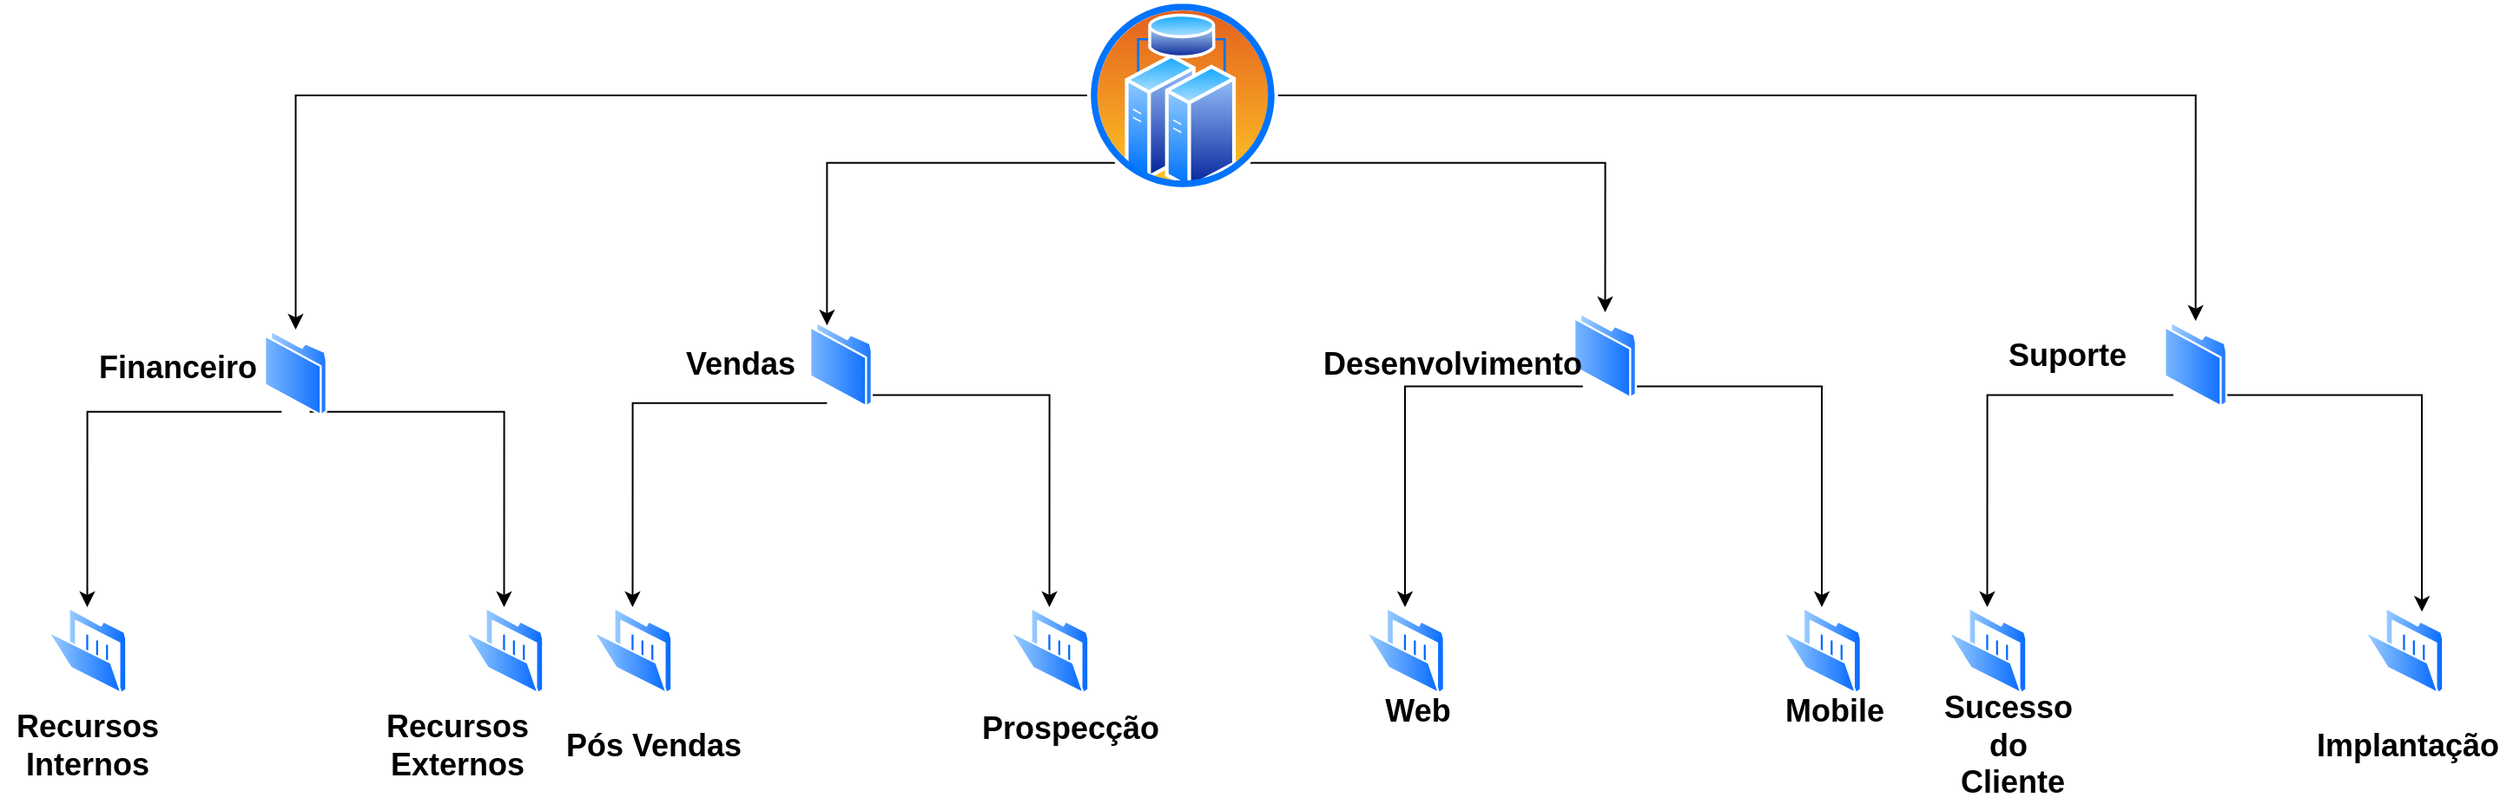 <mxfile version="20.5.3" type="github">
  <diagram id="prtHgNgQTEPvFCAcTncT" name="Page-1">
    <mxGraphModel dx="1752" dy="900" grid="1" gridSize="10" guides="1" tooltips="1" connect="1" arrows="1" fold="1" page="1" pageScale="1" pageWidth="827" pageHeight="1169" math="0" shadow="0">
      <root>
        <mxCell id="0" />
        <mxCell id="1" parent="0" />
        <mxCell id="AxCdasjYxFshphXnv48H-15" style="edgeStyle=orthogonalEdgeStyle;rounded=0;orthogonalLoop=1;jettySize=auto;html=1;exitX=0;exitY=0.5;exitDx=0;exitDy=0;" edge="1" parent="1" source="AxCdasjYxFshphXnv48H-3" target="AxCdasjYxFshphXnv48H-7">
          <mxGeometry relative="1" as="geometry" />
        </mxCell>
        <mxCell id="AxCdasjYxFshphXnv48H-16" style="edgeStyle=orthogonalEdgeStyle;rounded=0;orthogonalLoop=1;jettySize=auto;html=1;exitX=0;exitY=1;exitDx=0;exitDy=0;entryX=0.25;entryY=0;entryDx=0;entryDy=0;" edge="1" parent="1" source="AxCdasjYxFshphXnv48H-3" target="AxCdasjYxFshphXnv48H-10">
          <mxGeometry relative="1" as="geometry" />
        </mxCell>
        <mxCell id="AxCdasjYxFshphXnv48H-21" style="edgeStyle=orthogonalEdgeStyle;rounded=0;orthogonalLoop=1;jettySize=auto;html=1;exitX=1;exitY=1;exitDx=0;exitDy=0;entryX=0.5;entryY=0;entryDx=0;entryDy=0;" edge="1" parent="1" source="AxCdasjYxFshphXnv48H-3" target="AxCdasjYxFshphXnv48H-12">
          <mxGeometry relative="1" as="geometry" />
        </mxCell>
        <mxCell id="AxCdasjYxFshphXnv48H-22" style="edgeStyle=orthogonalEdgeStyle;rounded=0;orthogonalLoop=1;jettySize=auto;html=1;exitX=1;exitY=0.5;exitDx=0;exitDy=0;entryX=0.5;entryY=0;entryDx=0;entryDy=0;" edge="1" parent="1" source="AxCdasjYxFshphXnv48H-3" target="AxCdasjYxFshphXnv48H-13">
          <mxGeometry relative="1" as="geometry" />
        </mxCell>
        <mxCell id="AxCdasjYxFshphXnv48H-3" value="" style="aspect=fixed;perimeter=ellipsePerimeter;html=1;align=center;shadow=0;dashed=0;spacingTop=3;image;image=img/lib/active_directory/cluster_server.svg;" vertex="1" parent="1">
          <mxGeometry x="1140" y="210" width="110" height="110" as="geometry" />
        </mxCell>
        <mxCell id="AxCdasjYxFshphXnv48H-41" style="edgeStyle=orthogonalEdgeStyle;rounded=0;orthogonalLoop=1;jettySize=auto;html=1;exitX=0.25;exitY=1;exitDx=0;exitDy=0;entryX=0.5;entryY=0;entryDx=0;entryDy=0;fontSize=18;" edge="1" parent="1" source="AxCdasjYxFshphXnv48H-7" target="AxCdasjYxFshphXnv48H-32">
          <mxGeometry relative="1" as="geometry" />
        </mxCell>
        <mxCell id="AxCdasjYxFshphXnv48H-42" style="edgeStyle=orthogonalEdgeStyle;rounded=0;orthogonalLoop=1;jettySize=auto;html=1;exitX=0.75;exitY=1;exitDx=0;exitDy=0;entryX=0.5;entryY=0;entryDx=0;entryDy=0;fontSize=18;" edge="1" parent="1" source="AxCdasjYxFshphXnv48H-7" target="AxCdasjYxFshphXnv48H-33">
          <mxGeometry relative="1" as="geometry" />
        </mxCell>
        <mxCell id="AxCdasjYxFshphXnv48H-7" value="" style="aspect=fixed;perimeter=ellipsePerimeter;html=1;align=center;shadow=0;dashed=0;spacingTop=3;image;image=img/lib/active_directory/folder.svg;" vertex="1" parent="1">
          <mxGeometry x="666" y="400" width="36.5" height="50" as="geometry" />
        </mxCell>
        <mxCell id="AxCdasjYxFshphXnv48H-43" style="edgeStyle=orthogonalEdgeStyle;rounded=0;orthogonalLoop=1;jettySize=auto;html=1;exitX=0.25;exitY=1;exitDx=0;exitDy=0;entryX=0.5;entryY=0;entryDx=0;entryDy=0;fontSize=18;" edge="1" parent="1" source="AxCdasjYxFshphXnv48H-10" target="AxCdasjYxFshphXnv48H-35">
          <mxGeometry relative="1" as="geometry" />
        </mxCell>
        <mxCell id="AxCdasjYxFshphXnv48H-44" style="edgeStyle=orthogonalEdgeStyle;rounded=0;orthogonalLoop=1;jettySize=auto;html=1;exitX=1;exitY=1;exitDx=0;exitDy=0;entryX=0.5;entryY=0;entryDx=0;entryDy=0;fontSize=18;" edge="1" parent="1" source="AxCdasjYxFshphXnv48H-10" target="AxCdasjYxFshphXnv48H-36">
          <mxGeometry relative="1" as="geometry" />
        </mxCell>
        <mxCell id="AxCdasjYxFshphXnv48H-10" value="" style="aspect=fixed;perimeter=ellipsePerimeter;html=1;align=center;shadow=0;dashed=0;spacingTop=3;image;image=img/lib/active_directory/folder.svg;" vertex="1" parent="1">
          <mxGeometry x="980" y="395" width="36.5" height="50" as="geometry" />
        </mxCell>
        <mxCell id="AxCdasjYxFshphXnv48H-45" style="edgeStyle=orthogonalEdgeStyle;rounded=0;orthogonalLoop=1;jettySize=auto;html=1;exitX=0;exitY=1;exitDx=0;exitDy=0;entryX=0.5;entryY=0;entryDx=0;entryDy=0;fontSize=18;" edge="1" parent="1" source="AxCdasjYxFshphXnv48H-12" target="AxCdasjYxFshphXnv48H-37">
          <mxGeometry relative="1" as="geometry" />
        </mxCell>
        <mxCell id="AxCdasjYxFshphXnv48H-46" style="edgeStyle=orthogonalEdgeStyle;rounded=0;orthogonalLoop=1;jettySize=auto;html=1;exitX=1;exitY=1;exitDx=0;exitDy=0;entryX=0.5;entryY=0;entryDx=0;entryDy=0;fontSize=18;" edge="1" parent="1" source="AxCdasjYxFshphXnv48H-12" target="AxCdasjYxFshphXnv48H-38">
          <mxGeometry relative="1" as="geometry" />
        </mxCell>
        <mxCell id="AxCdasjYxFshphXnv48H-12" value="" style="aspect=fixed;perimeter=ellipsePerimeter;html=1;align=center;shadow=0;dashed=0;spacingTop=3;image;image=img/lib/active_directory/folder.svg;" vertex="1" parent="1">
          <mxGeometry x="1420" y="390" width="36.5" height="50" as="geometry" />
        </mxCell>
        <mxCell id="AxCdasjYxFshphXnv48H-47" style="edgeStyle=orthogonalEdgeStyle;rounded=0;orthogonalLoop=1;jettySize=auto;html=1;exitX=0;exitY=1;exitDx=0;exitDy=0;entryX=0.5;entryY=0;entryDx=0;entryDy=0;fontSize=18;" edge="1" parent="1" source="AxCdasjYxFshphXnv48H-13" target="AxCdasjYxFshphXnv48H-39">
          <mxGeometry relative="1" as="geometry" />
        </mxCell>
        <mxCell id="AxCdasjYxFshphXnv48H-48" style="edgeStyle=orthogonalEdgeStyle;rounded=0;orthogonalLoop=1;jettySize=auto;html=1;exitX=1;exitY=1;exitDx=0;exitDy=0;entryX=0.75;entryY=0;entryDx=0;entryDy=0;fontSize=18;" edge="1" parent="1" source="AxCdasjYxFshphXnv48H-13" target="AxCdasjYxFshphXnv48H-40">
          <mxGeometry relative="1" as="geometry" />
        </mxCell>
        <mxCell id="AxCdasjYxFshphXnv48H-13" value="" style="aspect=fixed;perimeter=ellipsePerimeter;html=1;align=center;shadow=0;dashed=0;spacingTop=3;image;image=img/lib/active_directory/folder.svg;" vertex="1" parent="1">
          <mxGeometry x="1760" y="395" width="36.5" height="50" as="geometry" />
        </mxCell>
        <mxCell id="AxCdasjYxFshphXnv48H-26" value="&lt;font style=&quot;vertical-align: inherit;&quot;&gt;&lt;font style=&quot;vertical-align: inherit; font-size: 18px;&quot;&gt;Financeiro&lt;/font&gt;&lt;/font&gt;" style="text;strokeColor=none;fillColor=none;html=1;fontSize=24;fontStyle=1;verticalAlign=middle;align=center;" vertex="1" parent="1">
          <mxGeometry x="566" y="400" width="100" height="40" as="geometry" />
        </mxCell>
        <mxCell id="AxCdasjYxFshphXnv48H-27" value="Vendas" style="text;strokeColor=none;fillColor=none;html=1;fontSize=18;fontStyle=1;verticalAlign=middle;align=center;" vertex="1" parent="1">
          <mxGeometry x="890" y="400" width="100" height="40" as="geometry" />
        </mxCell>
        <mxCell id="AxCdasjYxFshphXnv48H-28" value="Desenvolvimento" style="text;strokeColor=none;fillColor=none;html=1;fontSize=18;fontStyle=1;verticalAlign=middle;align=center;" vertex="1" parent="1">
          <mxGeometry x="1300" y="400" width="100" height="40" as="geometry" />
        </mxCell>
        <mxCell id="AxCdasjYxFshphXnv48H-31" value="Suporte" style="text;strokeColor=none;fillColor=none;html=1;fontSize=18;fontStyle=1;verticalAlign=middle;align=center;" vertex="1" parent="1">
          <mxGeometry x="1654" y="395" width="100" height="40" as="geometry" />
        </mxCell>
        <mxCell id="AxCdasjYxFshphXnv48H-32" value="" style="aspect=fixed;perimeter=ellipsePerimeter;html=1;align=center;shadow=0;dashed=0;spacingTop=3;image;image=img/lib/active_directory/folder_open.svg;fontSize=18;" vertex="1" parent="1">
          <mxGeometry x="541.25" y="560" width="46" height="50" as="geometry" />
        </mxCell>
        <mxCell id="AxCdasjYxFshphXnv48H-33" value="" style="aspect=fixed;perimeter=ellipsePerimeter;html=1;align=center;shadow=0;dashed=0;spacingTop=3;image;image=img/lib/active_directory/folder_open.svg;fontSize=18;" vertex="1" parent="1">
          <mxGeometry x="781.25" y="560" width="46" height="50" as="geometry" />
        </mxCell>
        <mxCell id="AxCdasjYxFshphXnv48H-35" value="" style="aspect=fixed;perimeter=ellipsePerimeter;html=1;align=center;shadow=0;dashed=0;spacingTop=3;image;image=img/lib/active_directory/folder_open.svg;fontSize=18;" vertex="1" parent="1">
          <mxGeometry x="855.25" y="560" width="46" height="50" as="geometry" />
        </mxCell>
        <mxCell id="AxCdasjYxFshphXnv48H-36" value="" style="aspect=fixed;perimeter=ellipsePerimeter;html=1;align=center;shadow=0;dashed=0;spacingTop=3;image;image=img/lib/active_directory/folder_open.svg;fontSize=18;" vertex="1" parent="1">
          <mxGeometry x="1095.25" y="560" width="46" height="50" as="geometry" />
        </mxCell>
        <mxCell id="AxCdasjYxFshphXnv48H-37" value="" style="aspect=fixed;perimeter=ellipsePerimeter;html=1;align=center;shadow=0;dashed=0;spacingTop=3;image;image=img/lib/active_directory/folder_open.svg;fontSize=18;" vertex="1" parent="1">
          <mxGeometry x="1300" y="560" width="46" height="50" as="geometry" />
        </mxCell>
        <mxCell id="AxCdasjYxFshphXnv48H-38" value="" style="aspect=fixed;perimeter=ellipsePerimeter;html=1;align=center;shadow=0;dashed=0;spacingTop=3;image;image=img/lib/active_directory/folder_open.svg;fontSize=18;" vertex="1" parent="1">
          <mxGeometry x="1540" y="560" width="46" height="50" as="geometry" />
        </mxCell>
        <mxCell id="AxCdasjYxFshphXnv48H-39" value="" style="aspect=fixed;perimeter=ellipsePerimeter;html=1;align=center;shadow=0;dashed=0;spacingTop=3;image;image=img/lib/active_directory/folder_open.svg;fontSize=18;" vertex="1" parent="1">
          <mxGeometry x="1635.25" y="560" width="46" height="50" as="geometry" />
        </mxCell>
        <mxCell id="AxCdasjYxFshphXnv48H-40" value="" style="aspect=fixed;perimeter=ellipsePerimeter;html=1;align=center;shadow=0;dashed=0;spacingTop=3;image;image=img/lib/active_directory/folder_open.svg;fontSize=18;" vertex="1" parent="1">
          <mxGeometry x="1875.25" y="560" width="46" height="50" as="geometry" />
        </mxCell>
        <mxCell id="AxCdasjYxFshphXnv48H-49" value="Recursos &lt;br&gt;Internos" style="text;strokeColor=none;fillColor=none;html=1;fontSize=18;fontStyle=1;verticalAlign=middle;align=center;" vertex="1" parent="1">
          <mxGeometry x="514" y="620" width="100" height="40" as="geometry" />
        </mxCell>
        <mxCell id="AxCdasjYxFshphXnv48H-51" value="Recursos &lt;br&gt;Externos" style="text;strokeColor=none;fillColor=none;html=1;fontSize=18;fontStyle=1;verticalAlign=middle;align=center;" vertex="1" parent="1">
          <mxGeometry x="727.25" y="620" width="100" height="40" as="geometry" />
        </mxCell>
        <mxCell id="AxCdasjYxFshphXnv48H-52" value="Pós Vendas" style="text;strokeColor=none;fillColor=none;html=1;fontSize=18;fontStyle=1;verticalAlign=middle;align=center;" vertex="1" parent="1">
          <mxGeometry x="840" y="620" width="100" height="40" as="geometry" />
        </mxCell>
        <mxCell id="AxCdasjYxFshphXnv48H-53" value="Mobile" style="text;strokeColor=none;fillColor=none;html=1;fontSize=18;fontStyle=1;verticalAlign=middle;align=center;" vertex="1" parent="1">
          <mxGeometry x="1520" y="600" width="100" height="40" as="geometry" />
        </mxCell>
        <mxCell id="AxCdasjYxFshphXnv48H-54" value="Prospecção" style="text;strokeColor=none;fillColor=none;html=1;fontSize=18;fontStyle=1;verticalAlign=middle;align=center;" vertex="1" parent="1">
          <mxGeometry x="1080" y="610" width="100" height="40" as="geometry" />
        </mxCell>
        <mxCell id="AxCdasjYxFshphXnv48H-55" value="Web" style="text;strokeColor=none;fillColor=none;html=1;fontSize=18;fontStyle=1;verticalAlign=middle;align=center;" vertex="1" parent="1">
          <mxGeometry x="1280" y="600" width="100" height="40" as="geometry" />
        </mxCell>
        <mxCell id="AxCdasjYxFshphXnv48H-58" value="Sucesso &lt;br style=&quot;font-size: 18px;&quot;&gt;do&lt;br style=&quot;font-size: 18px;&quot;&gt;&amp;nbsp;Cliente" style="text;strokeColor=none;fillColor=none;html=1;fontSize=18;fontStyle=1;verticalAlign=middle;align=center;" vertex="1" parent="1">
          <mxGeometry x="1620" y="620" width="100" height="40" as="geometry" />
        </mxCell>
        <mxCell id="AxCdasjYxFshphXnv48H-59" value="Implantação" style="text;strokeColor=none;fillColor=none;html=1;fontSize=18;fontStyle=1;verticalAlign=middle;align=center;" vertex="1" parent="1">
          <mxGeometry x="1850" y="620" width="100" height="40" as="geometry" />
        </mxCell>
      </root>
    </mxGraphModel>
  </diagram>
</mxfile>
